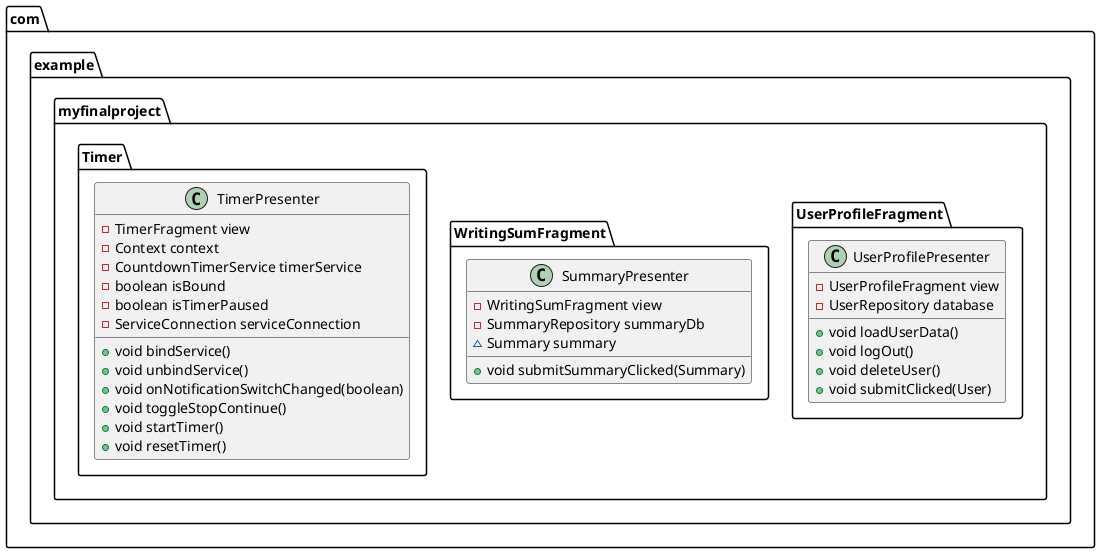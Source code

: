 @startuml
class com.example.myfinalproject.UserProfileFragment.UserProfilePresenter {
- UserProfileFragment view
- UserRepository database
+ void loadUserData()
+ void logOut()
+ void deleteUser()
+ void submitClicked(User)
}


class com.example.myfinalproject.WritingSumFragment.SummaryPresenter {
- WritingSumFragment view
- SummaryRepository summaryDb
~ Summary summary
+ void submitSummaryClicked(Summary)
}


class com.example.myfinalproject.Timer.TimerPresenter {
- TimerFragment view
- Context context
- CountdownTimerService timerService
- boolean isBound
- boolean isTimerPaused
- ServiceConnection serviceConnection
+ void bindService()
+ void unbindService()
+ void onNotificationSwitchChanged(boolean)
+ void toggleStopContinue()
+ void startTimer()
+ void resetTimer()
}


@enduml